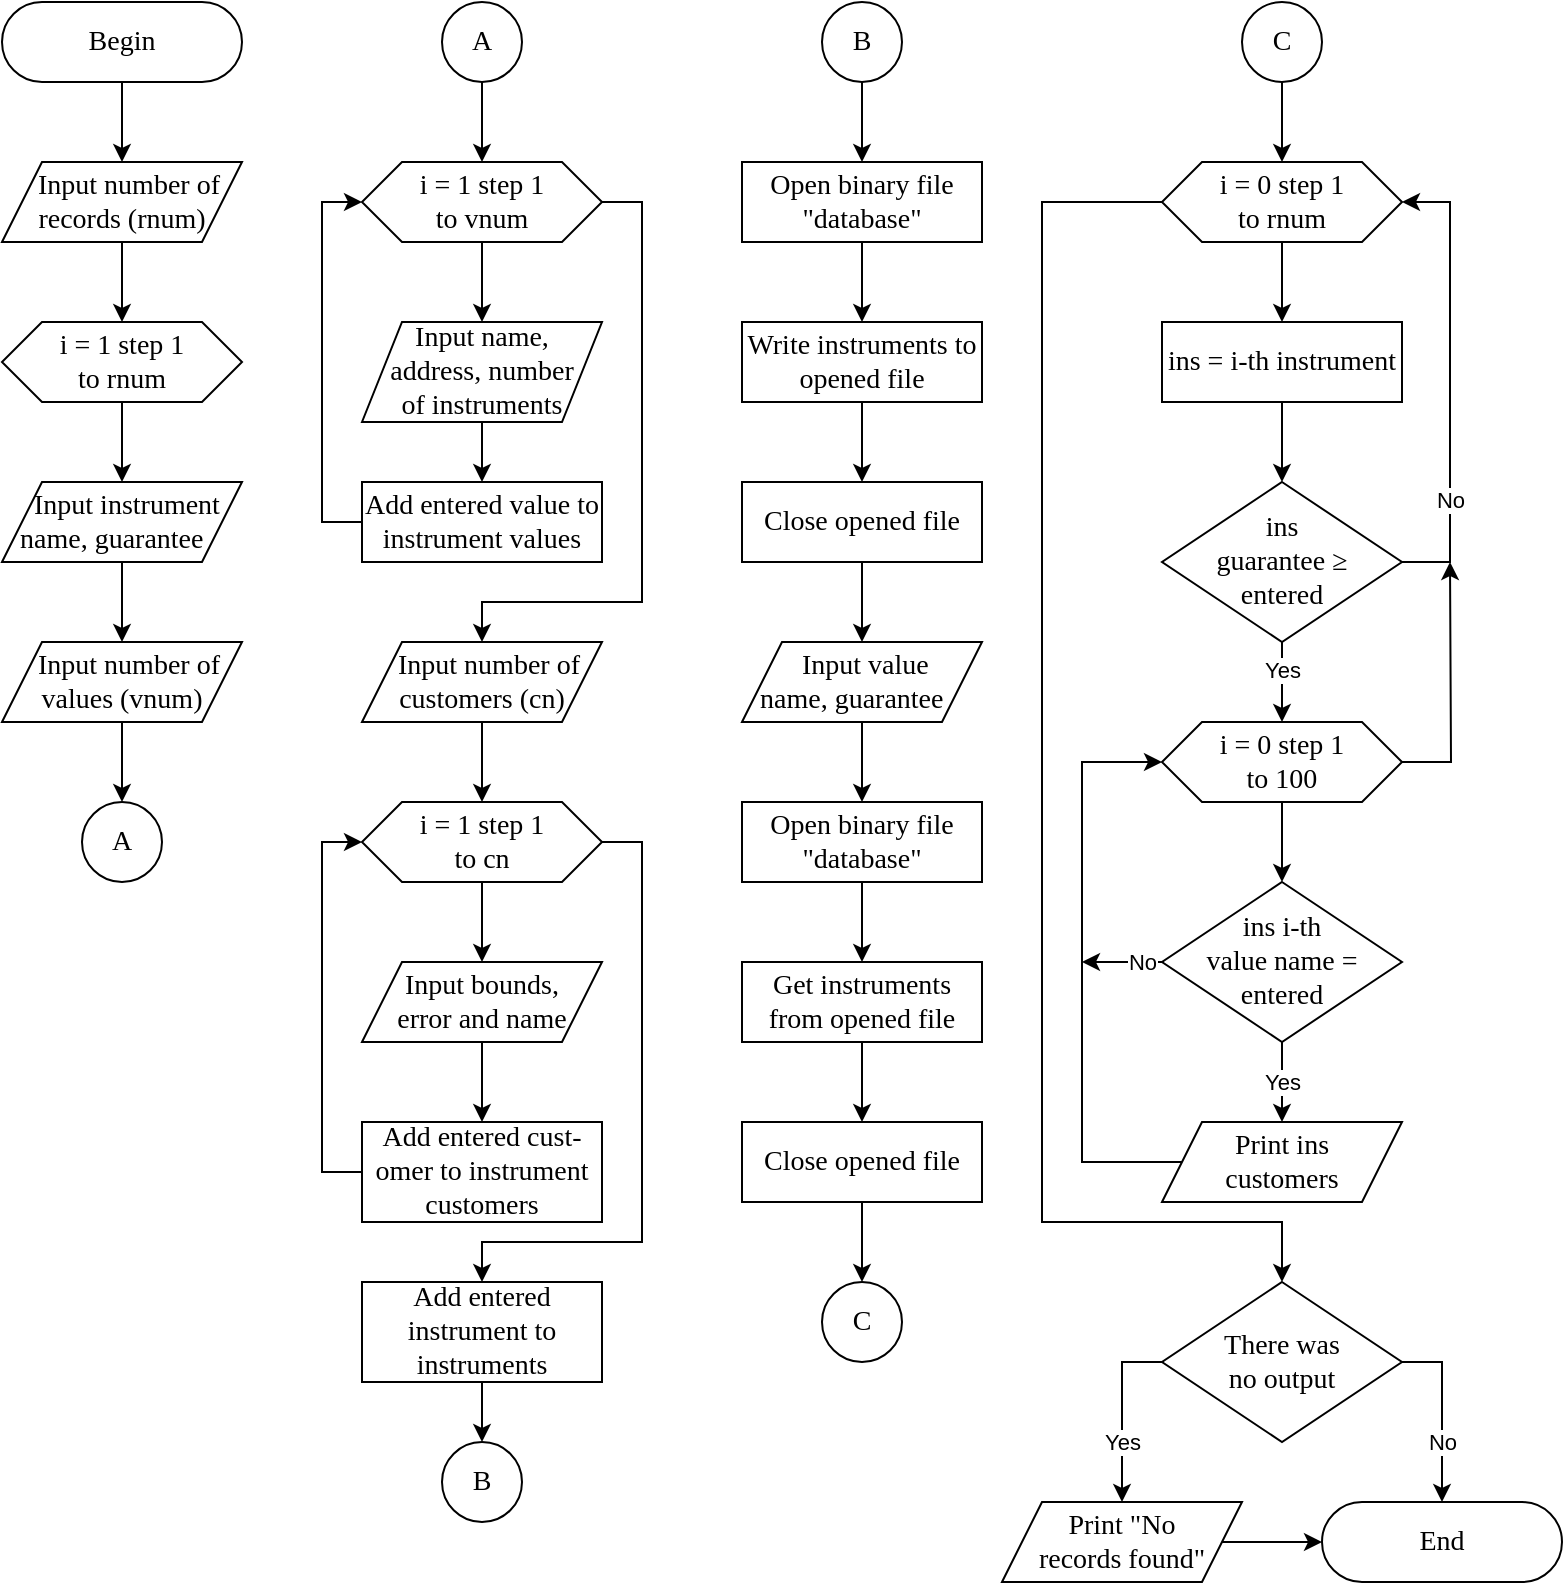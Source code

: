 <mxfile version="15.6.6" type="device"><diagram id="PUvYCLmuOFwGyLgubQEy" name="Page-1"><mxGraphModel dx="1485" dy="782" grid="1" gridSize="10" guides="1" tooltips="1" connect="1" arrows="1" fold="1" page="1" pageScale="1" pageWidth="850" pageHeight="1100" background="none" math="0" shadow="0"><root><mxCell id="0"/><mxCell id="1" parent="0"/><mxCell id="N0sytIfsVcIQh2QKfZw5-43" value="" style="edgeStyle=orthogonalEdgeStyle;rounded=0;orthogonalLoop=1;jettySize=auto;html=1;labelBackgroundColor=none;fontColor=default;strokeColor=default;" edge="1" parent="1" source="N0sytIfsVcIQh2QKfZw5-1" target="N0sytIfsVcIQh2QKfZw5-2"><mxGeometry relative="1" as="geometry"/></mxCell><mxCell id="N0sytIfsVcIQh2QKfZw5-1" value="Begin" style="rounded=1;whiteSpace=wrap;html=1;arcSize=50;fontSize=14;fontFamily=Times New Roman;fillColor=default;strokeColor=default;fontColor=default;labelBackgroundColor=none;" vertex="1" parent="1"><mxGeometry x="50" y="10" width="120" height="40" as="geometry"/></mxCell><mxCell id="N0sytIfsVcIQh2QKfZw5-44" value="" style="edgeStyle=orthogonalEdgeStyle;rounded=0;orthogonalLoop=1;jettySize=auto;html=1;labelBackgroundColor=none;fontColor=default;strokeColor=default;" edge="1" parent="1" source="N0sytIfsVcIQh2QKfZw5-2" target="N0sytIfsVcIQh2QKfZw5-32"><mxGeometry relative="1" as="geometry"/></mxCell><mxCell id="N0sytIfsVcIQh2QKfZw5-2" value="&lt;div&gt;&amp;nbsp; Input number of records (rnum)&lt;br&gt;&lt;/div&gt;" style="shape=parallelogram;perimeter=parallelogramPerimeter;whiteSpace=wrap;html=1;fixedSize=1;fontFamily=Times New Roman;fontSize=14;strokeColor=default;fillColor=#FFFFFF;gradientColor=none;align=center;fontColor=default;labelBackgroundColor=none;" vertex="1" parent="1"><mxGeometry x="50" y="90" width="120" height="40" as="geometry"/></mxCell><mxCell id="N0sytIfsVcIQh2QKfZw5-45" value="" style="edgeStyle=orthogonalEdgeStyle;rounded=0;orthogonalLoop=1;jettySize=auto;html=1;labelBackgroundColor=none;fontColor=default;strokeColor=default;" edge="1" parent="1" source="N0sytIfsVcIQh2QKfZw5-32" target="N0sytIfsVcIQh2QKfZw5-37"><mxGeometry relative="1" as="geometry"/></mxCell><mxCell id="N0sytIfsVcIQh2QKfZw5-32" value="&lt;div&gt;i = 1 step 1&lt;/div&gt;&lt;div&gt;to rnum&lt;/div&gt;" style="shape=hexagon;perimeter=hexagonPerimeter2;whiteSpace=wrap;html=1;fixedSize=1;fontFamily=Times New Roman;fontSize=14;fontColor=default;strokeColor=default;fillColor=default;align=center;verticalAlign=middle;labelBackgroundColor=none;" vertex="1" parent="1"><mxGeometry x="50" y="170" width="120" height="40" as="geometry"/></mxCell><mxCell id="N0sytIfsVcIQh2QKfZw5-46" value="" style="edgeStyle=orthogonalEdgeStyle;rounded=0;orthogonalLoop=1;jettySize=auto;html=1;labelBackgroundColor=none;fontColor=default;strokeColor=default;" edge="1" parent="1" source="N0sytIfsVcIQh2QKfZw5-37" target="N0sytIfsVcIQh2QKfZw5-38"><mxGeometry relative="1" as="geometry"/></mxCell><mxCell id="N0sytIfsVcIQh2QKfZw5-37" value="&lt;div align=&quot;left&quot;&gt;&amp;nbsp;&amp;nbsp;&amp;nbsp; Input instrument&lt;/div&gt;&lt;div align=&quot;left&quot;&gt;&amp;nbsp; name, guarantee &lt;br&gt;&lt;/div&gt;" style="shape=parallelogram;perimeter=parallelogramPerimeter;whiteSpace=wrap;html=1;fixedSize=1;fontFamily=Times New Roman;fontSize=14;strokeColor=default;fillColor=#FFFFFF;gradientColor=none;align=left;fontColor=default;labelBackgroundColor=none;" vertex="1" parent="1"><mxGeometry x="50" y="250" width="120" height="40" as="geometry"/></mxCell><mxCell id="N0sytIfsVcIQh2QKfZw5-47" value="" style="edgeStyle=orthogonalEdgeStyle;rounded=0;orthogonalLoop=1;jettySize=auto;html=1;labelBackgroundColor=none;fontColor=default;strokeColor=default;" edge="1" parent="1" source="N0sytIfsVcIQh2QKfZw5-38"><mxGeometry relative="1" as="geometry"><mxPoint x="110" y="410" as="targetPoint"/></mxGeometry></mxCell><mxCell id="N0sytIfsVcIQh2QKfZw5-38" value="&lt;div align=&quot;center&quot;&gt;&amp;nbsp; Input number of values (vnum)&lt;br&gt;&lt;/div&gt;" style="shape=parallelogram;perimeter=parallelogramPerimeter;whiteSpace=wrap;html=1;fixedSize=1;fontFamily=Times New Roman;fontSize=14;strokeColor=default;fillColor=#FFFFFF;gradientColor=none;align=center;fontColor=default;labelBackgroundColor=none;" vertex="1" parent="1"><mxGeometry x="50" y="330" width="120" height="40" as="geometry"/></mxCell><mxCell id="N0sytIfsVcIQh2QKfZw5-77" style="edgeStyle=orthogonalEdgeStyle;rounded=0;orthogonalLoop=1;jettySize=auto;html=1;exitX=0.5;exitY=1;exitDx=0;exitDy=0;entryX=0.5;entryY=0;entryDx=0;entryDy=0;labelBackgroundColor=none;fontColor=default;strokeColor=default;" edge="1" parent="1" source="N0sytIfsVcIQh2QKfZw5-67" target="N0sytIfsVcIQh2QKfZw5-68"><mxGeometry relative="1" as="geometry"/></mxCell><mxCell id="N0sytIfsVcIQh2QKfZw5-67" value="B" style="ellipse;whiteSpace=wrap;html=1;aspect=fixed;fontFamily=Times New Roman;fontSize=14;strokeColor=default;strokeWidth=1;fillColor=#FFFFFF;gradientColor=none;align=center;labelBackgroundColor=none;fontColor=default;" vertex="1" parent="1"><mxGeometry x="460" y="10.0" width="40" height="40" as="geometry"/></mxCell><mxCell id="N0sytIfsVcIQh2QKfZw5-78" value="" style="edgeStyle=orthogonalEdgeStyle;rounded=0;orthogonalLoop=1;jettySize=auto;html=1;labelBackgroundColor=none;fontColor=default;strokeColor=default;" edge="1" parent="1" source="N0sytIfsVcIQh2QKfZw5-68" target="N0sytIfsVcIQh2QKfZw5-71"><mxGeometry relative="1" as="geometry"/></mxCell><mxCell id="N0sytIfsVcIQh2QKfZw5-68" value="&lt;div align=&quot;center&quot;&gt;Open binary file &quot;database&quot;&lt;br&gt;&lt;/div&gt;" style="rounded=0;whiteSpace=wrap;html=1;fontFamily=Times New Roman;fontSize=14;strokeColor=default;strokeWidth=1;fillColor=#FFFFFF;gradientColor=none;labelBackgroundColor=none;fontColor=default;align=center;" vertex="1" parent="1"><mxGeometry x="420" y="90" width="120" height="40" as="geometry"/></mxCell><mxCell id="N0sytIfsVcIQh2QKfZw5-79" value="" style="edgeStyle=orthogonalEdgeStyle;rounded=0;orthogonalLoop=1;jettySize=auto;html=1;labelBackgroundColor=none;fontColor=default;strokeColor=default;" edge="1" parent="1" source="N0sytIfsVcIQh2QKfZw5-71" target="N0sytIfsVcIQh2QKfZw5-72"><mxGeometry relative="1" as="geometry"/></mxCell><mxCell id="N0sytIfsVcIQh2QKfZw5-71" value="Write instruments to opened file" style="rounded=0;whiteSpace=wrap;html=1;fontFamily=Times New Roman;fontSize=14;strokeColor=default;strokeWidth=1;fillColor=#FFFFFF;gradientColor=none;labelBackgroundColor=none;fontColor=default;align=center;" vertex="1" parent="1"><mxGeometry x="420" y="170" width="120" height="40" as="geometry"/></mxCell><mxCell id="N0sytIfsVcIQh2QKfZw5-80" value="" style="edgeStyle=orthogonalEdgeStyle;rounded=0;orthogonalLoop=1;jettySize=auto;html=1;labelBackgroundColor=none;fontColor=default;strokeColor=default;" edge="1" parent="1" source="N0sytIfsVcIQh2QKfZw5-72" target="N0sytIfsVcIQh2QKfZw5-74"><mxGeometry relative="1" as="geometry"/></mxCell><mxCell id="N0sytIfsVcIQh2QKfZw5-72" value="Close opened file" style="rounded=0;whiteSpace=wrap;html=1;fontFamily=Times New Roman;fontSize=14;strokeColor=default;strokeWidth=1;fillColor=#FFFFFF;gradientColor=none;labelBackgroundColor=none;fontColor=default;align=center;" vertex="1" parent="1"><mxGeometry x="420" y="250" width="120" height="40" as="geometry"/></mxCell><mxCell id="N0sytIfsVcIQh2QKfZw5-82" value="" style="edgeStyle=orthogonalEdgeStyle;rounded=0;orthogonalLoop=1;jettySize=auto;html=1;labelBackgroundColor=none;fontColor=default;strokeColor=default;" edge="1" parent="1" source="N0sytIfsVcIQh2QKfZw5-74" target="N0sytIfsVcIQh2QKfZw5-81"><mxGeometry relative="1" as="geometry"/></mxCell><mxCell id="N0sytIfsVcIQh2QKfZw5-74" value="&lt;div align=&quot;left&quot;&gt;&amp;nbsp;&amp;nbsp;&amp;nbsp;&amp;nbsp;&amp;nbsp;&amp;nbsp;&amp;nbsp; Input value&lt;/div&gt;&lt;div align=&quot;left&quot;&gt;&amp;nbsp; name, guarantee&lt;/div&gt;" style="shape=parallelogram;perimeter=parallelogramPerimeter;whiteSpace=wrap;html=1;fixedSize=1;fontFamily=Times New Roman;fontSize=14;strokeColor=default;fillColor=#FFFFFF;gradientColor=none;align=left;labelBackgroundColor=none;fontColor=default;" vertex="1" parent="1"><mxGeometry x="420" y="330" width="120" height="40" as="geometry"/></mxCell><mxCell id="N0sytIfsVcIQh2QKfZw5-84" value="" style="edgeStyle=orthogonalEdgeStyle;rounded=0;orthogonalLoop=1;jettySize=auto;html=1;labelBackgroundColor=none;fontColor=default;strokeColor=default;" edge="1" parent="1" source="N0sytIfsVcIQh2QKfZw5-81" target="N0sytIfsVcIQh2QKfZw5-83"><mxGeometry relative="1" as="geometry"/></mxCell><mxCell id="N0sytIfsVcIQh2QKfZw5-81" value="&lt;div align=&quot;center&quot;&gt;Open binary file &quot;database&quot;&lt;br&gt;&lt;/div&gt;" style="rounded=0;whiteSpace=wrap;html=1;fontFamily=Times New Roman;fontSize=14;strokeColor=default;strokeWidth=1;fillColor=#FFFFFF;gradientColor=none;labelBackgroundColor=none;fontColor=default;align=center;" vertex="1" parent="1"><mxGeometry x="420" y="410" width="120" height="40" as="geometry"/></mxCell><mxCell id="N0sytIfsVcIQh2QKfZw5-86" value="" style="edgeStyle=orthogonalEdgeStyle;rounded=0;orthogonalLoop=1;jettySize=auto;html=1;labelBackgroundColor=none;fontColor=default;strokeColor=default;" edge="1" parent="1" source="N0sytIfsVcIQh2QKfZw5-83" target="N0sytIfsVcIQh2QKfZw5-85"><mxGeometry relative="1" as="geometry"/></mxCell><mxCell id="N0sytIfsVcIQh2QKfZw5-83" value="Get instruments from opened file" style="rounded=0;whiteSpace=wrap;html=1;fontFamily=Times New Roman;fontSize=14;strokeColor=default;strokeWidth=1;fillColor=#FFFFFF;gradientColor=none;labelBackgroundColor=none;fontColor=default;align=center;" vertex="1" parent="1"><mxGeometry x="420" y="490" width="120" height="40" as="geometry"/></mxCell><mxCell id="N0sytIfsVcIQh2QKfZw5-88" value="" style="edgeStyle=orthogonalEdgeStyle;rounded=0;orthogonalLoop=1;jettySize=auto;html=1;labelBackgroundColor=none;fontColor=default;strokeColor=default;" edge="1" parent="1" source="N0sytIfsVcIQh2QKfZw5-85"><mxGeometry relative="1" as="geometry"><mxPoint x="480" y="650" as="targetPoint"/></mxGeometry></mxCell><mxCell id="N0sytIfsVcIQh2QKfZw5-85" value="Close opened file" style="rounded=0;whiteSpace=wrap;html=1;fontFamily=Times New Roman;fontSize=14;strokeColor=default;strokeWidth=1;fillColor=#FFFFFF;gradientColor=none;labelBackgroundColor=none;fontColor=default;align=center;" vertex="1" parent="1"><mxGeometry x="420" y="570" width="120" height="40" as="geometry"/></mxCell><mxCell id="N0sytIfsVcIQh2QKfZw5-158" value="" style="edgeStyle=orthogonalEdgeStyle;rounded=0;orthogonalLoop=1;jettySize=auto;html=1;labelBackgroundColor=none;fontColor=default;strokeColor=default;" edge="1" parent="1" source="N0sytIfsVcIQh2QKfZw5-159" target="N0sytIfsVcIQh2QKfZw5-161"><mxGeometry relative="1" as="geometry"/></mxCell><mxCell id="N0sytIfsVcIQh2QKfZw5-181" style="edgeStyle=orthogonalEdgeStyle;rounded=0;orthogonalLoop=1;jettySize=auto;html=1;exitX=0;exitY=0.5;exitDx=0;exitDy=0;entryX=0.5;entryY=0;entryDx=0;entryDy=0;labelBackgroundColor=none;fontColor=default;strokeColor=default;fillColor=default;" edge="1" parent="1" source="N0sytIfsVcIQh2QKfZw5-159" target="N0sytIfsVcIQh2QKfZw5-180"><mxGeometry relative="1" as="geometry"><Array as="points"><mxPoint x="570" y="110"/><mxPoint x="570" y="620"/><mxPoint x="690" y="620"/></Array></mxGeometry></mxCell><mxCell id="N0sytIfsVcIQh2QKfZw5-159" value="&lt;div&gt;i = 0 step 1&lt;/div&gt;&lt;div&gt;to rnum&lt;/div&gt;" style="shape=hexagon;perimeter=hexagonPerimeter2;whiteSpace=wrap;html=1;fixedSize=1;fontFamily=Times New Roman;fontSize=14;fontColor=default;strokeColor=default;fillColor=default;align=center;verticalAlign=middle;labelBackgroundColor=none;" vertex="1" parent="1"><mxGeometry x="630" y="90" width="120" height="40" as="geometry"/></mxCell><mxCell id="N0sytIfsVcIQh2QKfZw5-160" value="" style="edgeStyle=orthogonalEdgeStyle;rounded=0;orthogonalLoop=1;jettySize=auto;html=1;labelBackgroundColor=none;fontColor=default;strokeColor=default;fillColor=default;" edge="1" parent="1" source="N0sytIfsVcIQh2QKfZw5-161" target="N0sytIfsVcIQh2QKfZw5-166"><mxGeometry relative="1" as="geometry"/></mxCell><mxCell id="N0sytIfsVcIQh2QKfZw5-161" value="ins = i-th instrument" style="rounded=0;whiteSpace=wrap;html=1;fontFamily=Times New Roman;fontSize=14;strokeColor=#000000;strokeWidth=1;fillColor=#FFFFFF;gradientColor=none;labelBackgroundColor=none;fontColor=default;align=center;" vertex="1" parent="1"><mxGeometry x="630" y="170" width="120" height="40" as="geometry"/></mxCell><mxCell id="N0sytIfsVcIQh2QKfZw5-162" value="" style="edgeStyle=orthogonalEdgeStyle;rounded=0;orthogonalLoop=1;jettySize=auto;html=1;labelBackgroundColor=none;fontColor=default;strokeColor=default;fillColor=default;" edge="1" parent="1" source="N0sytIfsVcIQh2QKfZw5-166"><mxGeometry relative="1" as="geometry"><mxPoint x="690.0" y="370.0" as="targetPoint"/></mxGeometry></mxCell><mxCell id="N0sytIfsVcIQh2QKfZw5-163" value="Yes" style="edgeLabel;html=1;align=center;verticalAlign=middle;resizable=0;points=[];fontColor=default;" vertex="1" connectable="0" parent="N0sytIfsVcIQh2QKfZw5-162"><mxGeometry x="-0.3" relative="1" as="geometry"><mxPoint as="offset"/></mxGeometry></mxCell><mxCell id="N0sytIfsVcIQh2QKfZw5-164" style="edgeStyle=orthogonalEdgeStyle;rounded=0;orthogonalLoop=1;jettySize=auto;html=1;exitX=1;exitY=0.5;exitDx=0;exitDy=0;entryX=1;entryY=0.5;entryDx=0;entryDy=0;labelBackgroundColor=none;fontColor=default;strokeColor=default;fillColor=default;" edge="1" parent="1" source="N0sytIfsVcIQh2QKfZw5-166" target="N0sytIfsVcIQh2QKfZw5-159"><mxGeometry relative="1" as="geometry"><Array as="points"><mxPoint x="774" y="290"/><mxPoint x="774" y="110"/></Array></mxGeometry></mxCell><mxCell id="N0sytIfsVcIQh2QKfZw5-165" value="No" style="edgeLabel;html=1;align=center;verticalAlign=middle;resizable=0;points=[];fontColor=default;labelBackgroundColor=default;" vertex="1" connectable="0" parent="N0sytIfsVcIQh2QKfZw5-164"><mxGeometry x="0.236" relative="1" as="geometry"><mxPoint y="86" as="offset"/></mxGeometry></mxCell><mxCell id="N0sytIfsVcIQh2QKfZw5-166" value="&lt;div&gt;ins&lt;/div&gt;&lt;div&gt;guarantee ≥&lt;/div&gt;&lt;div&gt;entered&lt;/div&gt;" style="rhombus;whiteSpace=wrap;html=1;fontFamily=Times New Roman;fontSize=14;strokeColor=#000000;fillColor=#FFFFFF;gradientColor=none;labelBackgroundColor=none;fontColor=default;align=center;verticalAlign=middle;" vertex="1" parent="1"><mxGeometry x="630.0" y="250" width="120" height="80" as="geometry"/></mxCell><mxCell id="N0sytIfsVcIQh2QKfZw5-167" style="edgeStyle=orthogonalEdgeStyle;rounded=0;orthogonalLoop=1;jettySize=auto;html=1;exitX=0.5;exitY=1;exitDx=0;exitDy=0;labelBackgroundColor=none;fontColor=default;strokeColor=default;fillColor=default;" edge="1" parent="1" source="N0sytIfsVcIQh2QKfZw5-169"><mxGeometry relative="1" as="geometry"><mxPoint x="690" y="450" as="targetPoint"/></mxGeometry></mxCell><mxCell id="N0sytIfsVcIQh2QKfZw5-168" style="edgeStyle=orthogonalEdgeStyle;rounded=0;orthogonalLoop=1;jettySize=auto;html=1;exitX=1;exitY=0.5;exitDx=0;exitDy=0;labelBackgroundColor=none;fontColor=default;strokeColor=default;fillColor=default;" edge="1" parent="1" source="N0sytIfsVcIQh2QKfZw5-169"><mxGeometry relative="1" as="geometry"><mxPoint x="774" y="290" as="targetPoint"/></mxGeometry></mxCell><mxCell id="N0sytIfsVcIQh2QKfZw5-169" value="&lt;div&gt;i = 0 step 1&lt;/div&gt;&lt;div&gt;to 100&lt;/div&gt;" style="shape=hexagon;perimeter=hexagonPerimeter2;whiteSpace=wrap;html=1;fixedSize=1;fontFamily=Times New Roman;fontSize=14;fontColor=default;strokeColor=default;fillColor=default;align=center;verticalAlign=middle;labelBackgroundColor=none;" vertex="1" parent="1"><mxGeometry x="630" y="370" width="120" height="40" as="geometry"/></mxCell><mxCell id="N0sytIfsVcIQh2QKfZw5-170" style="edgeStyle=orthogonalEdgeStyle;rounded=0;orthogonalLoop=1;jettySize=auto;html=1;entryX=0;entryY=0.5;entryDx=0;entryDy=0;labelBackgroundColor=none;fontColor=default;strokeColor=default;fillColor=default;exitX=0;exitY=0.5;exitDx=0;exitDy=0;" edge="1" parent="1" source="N0sytIfsVcIQh2QKfZw5-175" target="N0sytIfsVcIQh2QKfZw5-169"><mxGeometry relative="1" as="geometry"><mxPoint x="590" y="450" as="sourcePoint"/><Array as="points"><mxPoint x="590" y="590"/><mxPoint x="590" y="390"/></Array></mxGeometry></mxCell><mxCell id="N0sytIfsVcIQh2QKfZw5-171" value="" style="edgeStyle=orthogonalEdgeStyle;rounded=0;orthogonalLoop=1;jettySize=auto;html=1;labelBackgroundColor=none;fontColor=default;strokeColor=default;fillColor=default;" edge="1" parent="1" source="N0sytIfsVcIQh2QKfZw5-174" target="N0sytIfsVcIQh2QKfZw5-175"><mxGeometry relative="1" as="geometry"/></mxCell><mxCell id="N0sytIfsVcIQh2QKfZw5-172" style="edgeStyle=orthogonalEdgeStyle;rounded=0;orthogonalLoop=1;jettySize=auto;html=1;exitX=0;exitY=0.5;exitDx=0;exitDy=0;labelBackgroundColor=none;fontColor=default;strokeColor=default;fillColor=default;" edge="1" parent="1" source="N0sytIfsVcIQh2QKfZw5-174"><mxGeometry relative="1" as="geometry"><mxPoint x="590" y="490" as="targetPoint"/></mxGeometry></mxCell><mxCell id="N0sytIfsVcIQh2QKfZw5-173" value="No" style="edgeLabel;html=1;align=center;verticalAlign=middle;resizable=0;points=[];fontColor=default;labelBackgroundColor=default;" vertex="1" connectable="0" parent="N0sytIfsVcIQh2QKfZw5-172"><mxGeometry x="-0.31" y="1" relative="1" as="geometry"><mxPoint x="4" y="-1" as="offset"/></mxGeometry></mxCell><mxCell id="N0sytIfsVcIQh2QKfZw5-174" value="&lt;div&gt;ins i-th&lt;/div&gt;&lt;div&gt;value name = entered&lt;/div&gt;" style="rhombus;whiteSpace=wrap;html=1;fontFamily=Times New Roman;fontSize=14;strokeColor=#000000;fillColor=#FFFFFF;gradientColor=none;labelBackgroundColor=none;fontColor=default;align=center;" vertex="1" parent="1"><mxGeometry x="630" y="450" width="120" height="80" as="geometry"/></mxCell><mxCell id="N0sytIfsVcIQh2QKfZw5-175" value="&lt;div&gt;Print ins&lt;/div&gt;&lt;div&gt;customers&lt;/div&gt;" style="shape=parallelogram;perimeter=parallelogramPerimeter;whiteSpace=wrap;html=1;fixedSize=1;fontFamily=Times New Roman;fontSize=14;strokeColor=#000000;fillColor=#FFFFFF;gradientColor=none;align=center;labelBackgroundColor=none;fontColor=default;" vertex="1" parent="1"><mxGeometry x="630" y="570" width="120" height="40" as="geometry"/></mxCell><mxCell id="N0sytIfsVcIQh2QKfZw5-176" value="Yes" style="edgeLabel;html=1;align=center;verticalAlign=middle;resizable=0;points=[];fontColor=default;labelBackgroundColor=default;" vertex="1" connectable="0" parent="1"><mxGeometry x="690.0" y="550" as="geometry"/></mxCell><mxCell id="N0sytIfsVcIQh2QKfZw5-178" value="" style="edgeStyle=orthogonalEdgeStyle;rounded=0;orthogonalLoop=1;jettySize=auto;html=1;labelBackgroundColor=none;fontColor=default;strokeColor=default;fillColor=default;" edge="1" parent="1" source="N0sytIfsVcIQh2QKfZw5-177" target="N0sytIfsVcIQh2QKfZw5-159"><mxGeometry relative="1" as="geometry"/></mxCell><mxCell id="N0sytIfsVcIQh2QKfZw5-177" value="C" style="ellipse;whiteSpace=wrap;html=1;aspect=fixed;fontFamily=Times New Roman;fontSize=14;strokeColor=#000000;strokeWidth=1;fillColor=#FFFFFF;gradientColor=none;align=center;labelBackgroundColor=none;fontColor=default;" vertex="1" parent="1"><mxGeometry x="670" y="10.0" width="40" height="40" as="geometry"/></mxCell><mxCell id="N0sytIfsVcIQh2QKfZw5-179" value="C" style="ellipse;whiteSpace=wrap;html=1;aspect=fixed;fontFamily=Times New Roman;fontSize=14;strokeColor=default;strokeWidth=1;fillColor=#FFFFFF;gradientColor=none;align=center;labelBackgroundColor=none;fontColor=default;" vertex="1" parent="1"><mxGeometry x="460" y="650.0" width="40" height="40" as="geometry"/></mxCell><mxCell id="N0sytIfsVcIQh2QKfZw5-183" value="" style="edgeStyle=orthogonalEdgeStyle;rounded=0;orthogonalLoop=1;jettySize=auto;html=1;labelBackgroundColor=none;fontColor=default;strokeColor=default;fillColor=default;entryX=0.5;entryY=0;entryDx=0;entryDy=0;exitX=0;exitY=0.5;exitDx=0;exitDy=0;" edge="1" parent="1" source="N0sytIfsVcIQh2QKfZw5-180" target="N0sytIfsVcIQh2QKfZw5-182"><mxGeometry relative="1" as="geometry"/></mxCell><mxCell id="N0sytIfsVcIQh2QKfZw5-186" value="Yes" style="edgeLabel;html=1;align=center;verticalAlign=middle;resizable=0;points=[];fontColor=default;labelBackgroundColor=default;" vertex="1" connectable="0" parent="N0sytIfsVcIQh2QKfZw5-183"><mxGeometry x="-0.385" y="-1" relative="1" as="geometry"><mxPoint x="1" y="32" as="offset"/></mxGeometry></mxCell><mxCell id="N0sytIfsVcIQh2QKfZw5-185" value="" style="edgeStyle=orthogonalEdgeStyle;rounded=0;orthogonalLoop=1;jettySize=auto;html=1;labelBackgroundColor=none;fontColor=default;strokeColor=default;fillColor=default;exitX=1;exitY=0.5;exitDx=0;exitDy=0;" edge="1" parent="1" source="N0sytIfsVcIQh2QKfZw5-180" target="N0sytIfsVcIQh2QKfZw5-184"><mxGeometry relative="1" as="geometry"/></mxCell><mxCell id="N0sytIfsVcIQh2QKfZw5-187" value="No" style="edgeLabel;html=1;align=center;verticalAlign=middle;resizable=0;points=[];fontColor=default;labelBackgroundColor=default;" vertex="1" connectable="0" parent="N0sytIfsVcIQh2QKfZw5-185"><mxGeometry x="-0.236" relative="1" as="geometry"><mxPoint y="25" as="offset"/></mxGeometry></mxCell><mxCell id="N0sytIfsVcIQh2QKfZw5-180" value="&lt;div&gt;There was&lt;/div&gt;&lt;div&gt;no output&lt;/div&gt;" style="rhombus;whiteSpace=wrap;html=1;fontFamily=Times New Roman;fontSize=14;strokeColor=#000000;fillColor=#FFFFFF;gradientColor=none;labelBackgroundColor=none;fontColor=default;align=center;" vertex="1" parent="1"><mxGeometry x="630" y="650" width="120" height="80" as="geometry"/></mxCell><mxCell id="N0sytIfsVcIQh2QKfZw5-228" value="" style="edgeStyle=orthogonalEdgeStyle;rounded=0;orthogonalLoop=1;jettySize=auto;html=1;labelBackgroundColor=none;fontColor=default;strokeColor=default;fillColor=default;" edge="1" parent="1" source="N0sytIfsVcIQh2QKfZw5-182" target="N0sytIfsVcIQh2QKfZw5-184"><mxGeometry relative="1" as="geometry"/></mxCell><mxCell id="N0sytIfsVcIQh2QKfZw5-182" value="&lt;div&gt;Print &quot;No&lt;/div&gt;&lt;div&gt;records found&quot;&lt;/div&gt;" style="shape=parallelogram;perimeter=parallelogramPerimeter;whiteSpace=wrap;html=1;fixedSize=1;fontFamily=Times New Roman;fontSize=14;strokeColor=#000000;fillColor=#FFFFFF;gradientColor=none;align=center;labelBackgroundColor=none;fontColor=default;" vertex="1" parent="1"><mxGeometry x="550" y="760" width="120" height="40" as="geometry"/></mxCell><mxCell id="N0sytIfsVcIQh2QKfZw5-184" value="End" style="rounded=1;whiteSpace=wrap;html=1;fontFamily=Times New Roman;fontSize=14;align=center;arcSize=50;labelBackgroundColor=none;fontColor=default;strokeColor=default;fillColor=default;gradientColor=none;" vertex="1" parent="1"><mxGeometry x="710" y="760" width="120" height="40" as="geometry"/></mxCell><mxCell id="N0sytIfsVcIQh2QKfZw5-205" value="" style="edgeStyle=orthogonalEdgeStyle;rounded=0;orthogonalLoop=1;jettySize=auto;html=1;labelBackgroundColor=none;fontColor=default;strokeColor=default;" edge="1" parent="1" source="N0sytIfsVcIQh2QKfZw5-207" target="N0sytIfsVcIQh2QKfZw5-209"><mxGeometry relative="1" as="geometry"/></mxCell><mxCell id="N0sytIfsVcIQh2QKfZw5-206" style="edgeStyle=orthogonalEdgeStyle;rounded=0;orthogonalLoop=1;jettySize=auto;html=1;exitX=1;exitY=0.5;exitDx=0;exitDy=0;entryX=0.5;entryY=0;entryDx=0;entryDy=0;labelBackgroundColor=none;fontColor=default;strokeColor=default;" edge="1" parent="1" source="N0sytIfsVcIQh2QKfZw5-207" target="N0sytIfsVcIQh2QKfZw5-220"><mxGeometry relative="1" as="geometry"><Array as="points"><mxPoint x="370" y="110"/><mxPoint x="370" y="310"/><mxPoint x="290" y="310"/></Array></mxGeometry></mxCell><mxCell id="N0sytIfsVcIQh2QKfZw5-207" value="&lt;div&gt;i = 1 step 1&lt;/div&gt;&lt;div&gt;to vnum&lt;/div&gt;" style="shape=hexagon;perimeter=hexagonPerimeter2;whiteSpace=wrap;html=1;fixedSize=1;fontFamily=Times New Roman;fontSize=14;fontColor=default;strokeColor=default;fillColor=default;align=center;verticalAlign=middle;labelBackgroundColor=none;" vertex="1" parent="1"><mxGeometry x="230" y="90" width="120" height="40" as="geometry"/></mxCell><mxCell id="N0sytIfsVcIQh2QKfZw5-208" value="" style="edgeStyle=orthogonalEdgeStyle;rounded=0;orthogonalLoop=1;jettySize=auto;html=1;labelBackgroundColor=none;fontColor=default;strokeColor=default;" edge="1" parent="1" source="N0sytIfsVcIQh2QKfZw5-209" target="N0sytIfsVcIQh2QKfZw5-211"><mxGeometry relative="1" as="geometry"/></mxCell><mxCell id="N0sytIfsVcIQh2QKfZw5-209" value="&lt;div&gt;Input name,&lt;/div&gt;&lt;div&gt;address, number&lt;/div&gt;&lt;div&gt;of instruments&lt;br&gt;&lt;/div&gt;" style="shape=parallelogram;perimeter=parallelogramPerimeter;whiteSpace=wrap;html=1;fixedSize=1;fontFamily=Times New Roman;fontSize=14;strokeColor=default;fillColor=#FFFFFF;gradientColor=none;align=center;labelBackgroundColor=none;fontColor=default;" vertex="1" parent="1"><mxGeometry x="230" y="170" width="120" height="50" as="geometry"/></mxCell><mxCell id="N0sytIfsVcIQh2QKfZw5-210" style="edgeStyle=orthogonalEdgeStyle;rounded=0;orthogonalLoop=1;jettySize=auto;html=1;exitX=0;exitY=0.5;exitDx=0;exitDy=0;entryX=0;entryY=0.5;entryDx=0;entryDy=0;labelBackgroundColor=none;fontColor=default;strokeColor=default;" edge="1" parent="1" source="N0sytIfsVcIQh2QKfZw5-211" target="N0sytIfsVcIQh2QKfZw5-207"><mxGeometry relative="1" as="geometry"/></mxCell><mxCell id="N0sytIfsVcIQh2QKfZw5-211" value="Add entered value to instrument values " style="rounded=0;whiteSpace=wrap;html=1;fontFamily=Times New Roman;fontSize=14;strokeColor=default;strokeWidth=1;fillColor=#FFFFFF;gradientColor=none;labelBackgroundColor=none;fontColor=default;align=center;" vertex="1" parent="1"><mxGeometry x="230" y="250" width="120" height="40" as="geometry"/></mxCell><mxCell id="N0sytIfsVcIQh2QKfZw5-212" value="" style="edgeStyle=orthogonalEdgeStyle;rounded=0;orthogonalLoop=1;jettySize=auto;html=1;labelBackgroundColor=none;fontColor=default;strokeColor=default;" edge="1" parent="1" source="N0sytIfsVcIQh2QKfZw5-214" target="N0sytIfsVcIQh2QKfZw5-216"><mxGeometry relative="1" as="geometry"/></mxCell><mxCell id="N0sytIfsVcIQh2QKfZw5-213" style="edgeStyle=orthogonalEdgeStyle;rounded=0;orthogonalLoop=1;jettySize=auto;html=1;exitX=1;exitY=0.5;exitDx=0;exitDy=0;entryX=0.5;entryY=0;entryDx=0;entryDy=0;labelBackgroundColor=none;fontColor=default;strokeColor=default;" edge="1" parent="1" source="N0sytIfsVcIQh2QKfZw5-214" target="N0sytIfsVcIQh2QKfZw5-222"><mxGeometry relative="1" as="geometry"><Array as="points"><mxPoint x="370" y="430"/><mxPoint x="370" y="630"/><mxPoint x="290" y="630"/></Array></mxGeometry></mxCell><mxCell id="N0sytIfsVcIQh2QKfZw5-214" value="&lt;div&gt;i = 1 step 1&lt;/div&gt;&lt;div&gt;to cn&lt;/div&gt;" style="shape=hexagon;perimeter=hexagonPerimeter2;whiteSpace=wrap;html=1;fixedSize=1;fontFamily=Times New Roman;fontSize=14;fontColor=default;strokeColor=default;fillColor=default;align=center;verticalAlign=middle;labelBackgroundColor=none;" vertex="1" parent="1"><mxGeometry x="230" y="410" width="120" height="40" as="geometry"/></mxCell><mxCell id="N0sytIfsVcIQh2QKfZw5-215" value="" style="edgeStyle=orthogonalEdgeStyle;rounded=0;orthogonalLoop=1;jettySize=auto;html=1;labelBackgroundColor=none;fontColor=default;strokeColor=default;" edge="1" parent="1" source="N0sytIfsVcIQh2QKfZw5-216" target="N0sytIfsVcIQh2QKfZw5-218"><mxGeometry relative="1" as="geometry"/></mxCell><mxCell id="N0sytIfsVcIQh2QKfZw5-216" value="&lt;div&gt;Input bounds,&lt;/div&gt;&lt;div&gt;error and name&lt;/div&gt;" style="shape=parallelogram;perimeter=parallelogramPerimeter;whiteSpace=wrap;html=1;fixedSize=1;fontFamily=Times New Roman;fontSize=14;strokeColor=default;fillColor=#FFFFFF;gradientColor=none;align=center;labelBackgroundColor=none;fontColor=default;" vertex="1" parent="1"><mxGeometry x="230" y="490" width="120" height="40" as="geometry"/></mxCell><mxCell id="N0sytIfsVcIQh2QKfZw5-217" style="edgeStyle=orthogonalEdgeStyle;rounded=0;orthogonalLoop=1;jettySize=auto;html=1;exitX=0;exitY=0.5;exitDx=0;exitDy=0;entryX=0;entryY=0.5;entryDx=0;entryDy=0;labelBackgroundColor=none;fontColor=default;strokeColor=default;" edge="1" parent="1" source="N0sytIfsVcIQh2QKfZw5-218" target="N0sytIfsVcIQh2QKfZw5-214"><mxGeometry relative="1" as="geometry"/></mxCell><mxCell id="N0sytIfsVcIQh2QKfZw5-218" value="Add entered cust-omer to instrument customers " style="rounded=0;whiteSpace=wrap;html=1;fontFamily=Times New Roman;fontSize=14;strokeColor=default;strokeWidth=1;fillColor=#FFFFFF;gradientColor=none;labelBackgroundColor=none;fontColor=default;align=center;" vertex="1" parent="1"><mxGeometry x="230" y="570" width="120" height="50" as="geometry"/></mxCell><mxCell id="N0sytIfsVcIQh2QKfZw5-219" value="" style="edgeStyle=orthogonalEdgeStyle;rounded=0;orthogonalLoop=1;jettySize=auto;html=1;labelBackgroundColor=none;fontColor=default;strokeColor=default;" edge="1" parent="1" source="N0sytIfsVcIQh2QKfZw5-220" target="N0sytIfsVcIQh2QKfZw5-214"><mxGeometry relative="1" as="geometry"/></mxCell><mxCell id="N0sytIfsVcIQh2QKfZw5-220" value="&lt;div align=&quot;center&quot;&gt;&amp;nbsp; Input number of customers (cn)&lt;br&gt;&lt;/div&gt;" style="shape=parallelogram;perimeter=parallelogramPerimeter;whiteSpace=wrap;html=1;fixedSize=1;fontFamily=Times New Roman;fontSize=14;strokeColor=default;fillColor=#FFFFFF;gradientColor=none;align=center;fontColor=default;labelBackgroundColor=none;" vertex="1" parent="1"><mxGeometry x="230" y="330" width="120" height="40" as="geometry"/></mxCell><mxCell id="N0sytIfsVcIQh2QKfZw5-221" value="" style="edgeStyle=orthogonalEdgeStyle;rounded=0;orthogonalLoop=1;jettySize=auto;html=1;labelBackgroundColor=none;fontColor=default;strokeColor=default;" edge="1" parent="1" source="N0sytIfsVcIQh2QKfZw5-222" target="N0sytIfsVcIQh2QKfZw5-223"><mxGeometry relative="1" as="geometry"/></mxCell><mxCell id="N0sytIfsVcIQh2QKfZw5-222" value="Add entered instrument to instruments " style="rounded=0;whiteSpace=wrap;html=1;fontFamily=Times New Roman;fontSize=14;strokeColor=default;strokeWidth=1;fillColor=#FFFFFF;gradientColor=none;labelBackgroundColor=none;fontColor=default;align=center;" vertex="1" parent="1"><mxGeometry x="230" y="650" width="120" height="50" as="geometry"/></mxCell><mxCell id="N0sytIfsVcIQh2QKfZw5-223" value="B" style="ellipse;whiteSpace=wrap;html=1;aspect=fixed;fontFamily=Times New Roman;fontSize=14;strokeColor=default;strokeWidth=1;fillColor=#FFFFFF;gradientColor=none;align=center;labelBackgroundColor=none;fontColor=default;" vertex="1" parent="1"><mxGeometry x="270" y="730.0" width="40" height="40" as="geometry"/></mxCell><mxCell id="N0sytIfsVcIQh2QKfZw5-224" value="A" style="ellipse;whiteSpace=wrap;html=1;aspect=fixed;fontFamily=Times New Roman;fontSize=14;strokeColor=default;strokeWidth=1;fillColor=#FFFFFF;gradientColor=none;align=center;labelBackgroundColor=none;fontColor=default;" vertex="1" parent="1"><mxGeometry x="90" y="410.0" width="40" height="40" as="geometry"/></mxCell><mxCell id="N0sytIfsVcIQh2QKfZw5-227" style="edgeStyle=orthogonalEdgeStyle;rounded=0;orthogonalLoop=1;jettySize=auto;html=1;exitX=0.5;exitY=1;exitDx=0;exitDy=0;entryX=0.5;entryY=0;entryDx=0;entryDy=0;labelBackgroundColor=none;fontColor=default;strokeColor=default;fillColor=default;" edge="1" parent="1" source="N0sytIfsVcIQh2QKfZw5-225" target="N0sytIfsVcIQh2QKfZw5-207"><mxGeometry relative="1" as="geometry"/></mxCell><mxCell id="N0sytIfsVcIQh2QKfZw5-225" value="A" style="ellipse;whiteSpace=wrap;html=1;aspect=fixed;fontFamily=Times New Roman;fontSize=14;strokeColor=default;strokeWidth=1;fillColor=#FFFFFF;gradientColor=none;align=center;labelBackgroundColor=none;fontColor=default;" vertex="1" parent="1"><mxGeometry x="270" y="10.0" width="40" height="40" as="geometry"/></mxCell></root></mxGraphModel></diagram></mxfile>